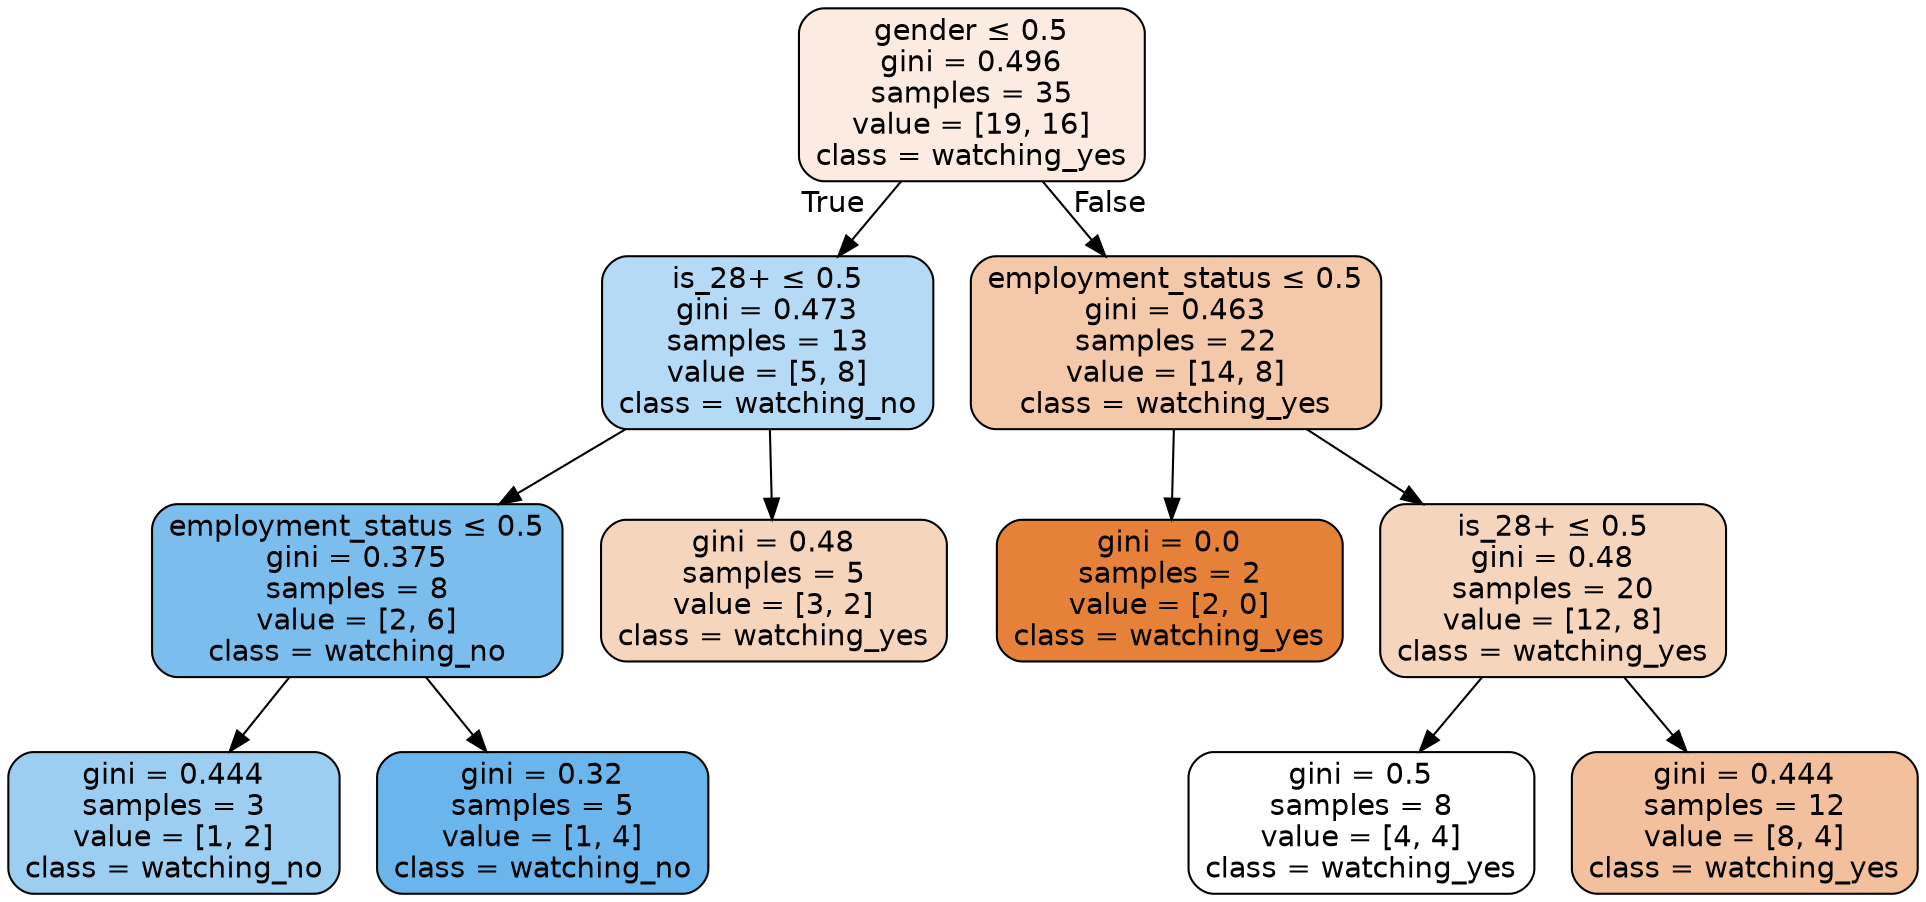 digraph Tree {
node [shape=box, style="filled, rounded", color="black", fontname=helvetica] ;
edge [fontname=helvetica] ;
0 [label=<gender &le; 0.5<br/>gini = 0.496<br/>samples = 35<br/>value = [19, 16]<br/>class = watching_yes>, fillcolor="#fbebe0"] ;
1 [label=<is_28+ &le; 0.5<br/>gini = 0.473<br/>samples = 13<br/>value = [5, 8]<br/>class = watching_no>, fillcolor="#b5daf5"] ;
0 -> 1 [labeldistance=2.5, labelangle=45, headlabel="True"] ;
2 [label=<employment_status &le; 0.5<br/>gini = 0.375<br/>samples = 8<br/>value = [2, 6]<br/>class = watching_no>, fillcolor="#7bbeee"] ;
1 -> 2 ;
3 [label=<gini = 0.444<br/>samples = 3<br/>value = [1, 2]<br/>class = watching_no>, fillcolor="#9ccef2"] ;
2 -> 3 ;
4 [label=<gini = 0.32<br/>samples = 5<br/>value = [1, 4]<br/>class = watching_no>, fillcolor="#6ab6ec"] ;
2 -> 4 ;
5 [label=<gini = 0.48<br/>samples = 5<br/>value = [3, 2]<br/>class = watching_yes>, fillcolor="#f6d5bd"] ;
1 -> 5 ;
6 [label=<employment_status &le; 0.5<br/>gini = 0.463<br/>samples = 22<br/>value = [14, 8]<br/>class = watching_yes>, fillcolor="#f4c9aa"] ;
0 -> 6 [labeldistance=2.5, labelangle=-45, headlabel="False"] ;
7 [label=<gini = 0.0<br/>samples = 2<br/>value = [2, 0]<br/>class = watching_yes>, fillcolor="#e58139"] ;
6 -> 7 ;
8 [label=<is_28+ &le; 0.5<br/>gini = 0.48<br/>samples = 20<br/>value = [12, 8]<br/>class = watching_yes>, fillcolor="#f6d5bd"] ;
6 -> 8 ;
9 [label=<gini = 0.5<br/>samples = 8<br/>value = [4, 4]<br/>class = watching_yes>, fillcolor="#ffffff"] ;
8 -> 9 ;
10 [label=<gini = 0.444<br/>samples = 12<br/>value = [8, 4]<br/>class = watching_yes>, fillcolor="#f2c09c"] ;
8 -> 10 ;
}